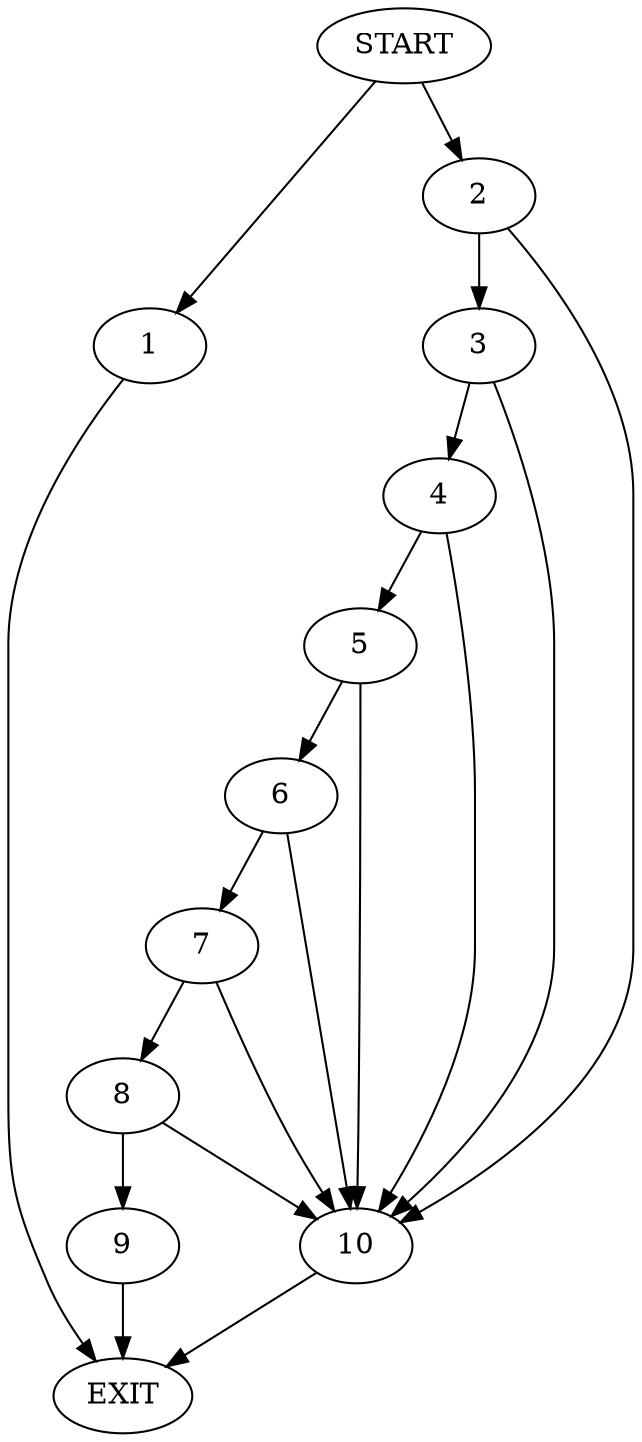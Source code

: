 digraph { 
0 [label="START"];
1;
2;
3;
4;
5;
6;
7;
8;
9;
10;
11[label="EXIT"];
0 -> 1;
0 -> 2;
1 -> 11;
2 -> 3;
2 -> 10;
3 -> 4;
3 -> 10;
4 -> 5;
4 -> 10;
5 -> 6;
5 -> 10;
6 -> 7;
6 -> 10;
7 -> 8;
7 -> 10;
8 -> 9;
8 -> 10;
9 -> 11;
10 -> 11;
}